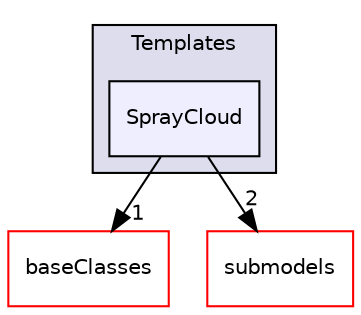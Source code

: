 digraph "src/lagrangian/spray/clouds/Templates/SprayCloud" {
  bgcolor=transparent;
  compound=true
  node [ fontsize="10", fontname="Helvetica"];
  edge [ labelfontsize="10", labelfontname="Helvetica"];
  subgraph clusterdir_1b7f50af1f74e3e4634dcc746dde5a61 {
    graph [ bgcolor="#ddddee", pencolor="black", label="Templates" fontname="Helvetica", fontsize="10", URL="dir_1b7f50af1f74e3e4634dcc746dde5a61.html"]
  dir_32c6db81a10c9d04b81a7c27fc9bafb7 [shape=box, label="SprayCloud", style="filled", fillcolor="#eeeeff", pencolor="black", URL="dir_32c6db81a10c9d04b81a7c27fc9bafb7.html"];
  }
  dir_9070be6027a008114441e735fae7782a [shape=box label="baseClasses" color="red" URL="dir_9070be6027a008114441e735fae7782a.html"];
  dir_03a209607acdac05f1cb82250460b2d6 [shape=box label="submodels" color="red" URL="dir_03a209607acdac05f1cb82250460b2d6.html"];
  dir_32c6db81a10c9d04b81a7c27fc9bafb7->dir_9070be6027a008114441e735fae7782a [headlabel="1", labeldistance=1.5 headhref="dir_001685_001680.html"];
  dir_32c6db81a10c9d04b81a7c27fc9bafb7->dir_03a209607acdac05f1cb82250460b2d6 [headlabel="2", labeldistance=1.5 headhref="dir_001685_001692.html"];
}
